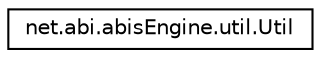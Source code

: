 digraph "Graphical Class Hierarchy"
{
 // LATEX_PDF_SIZE
  edge [fontname="Helvetica",fontsize="10",labelfontname="Helvetica",labelfontsize="10"];
  node [fontname="Helvetica",fontsize="10",shape=record];
  rankdir="LR";
  Node0 [label="net.abi.abisEngine.util.Util",height=0.2,width=0.4,color="black", fillcolor="white", style="filled",URL="$d5/d9d/classnet_1_1abi_1_1abis_engine_1_1util_1_1_util.html",tooltip=" "];
}
